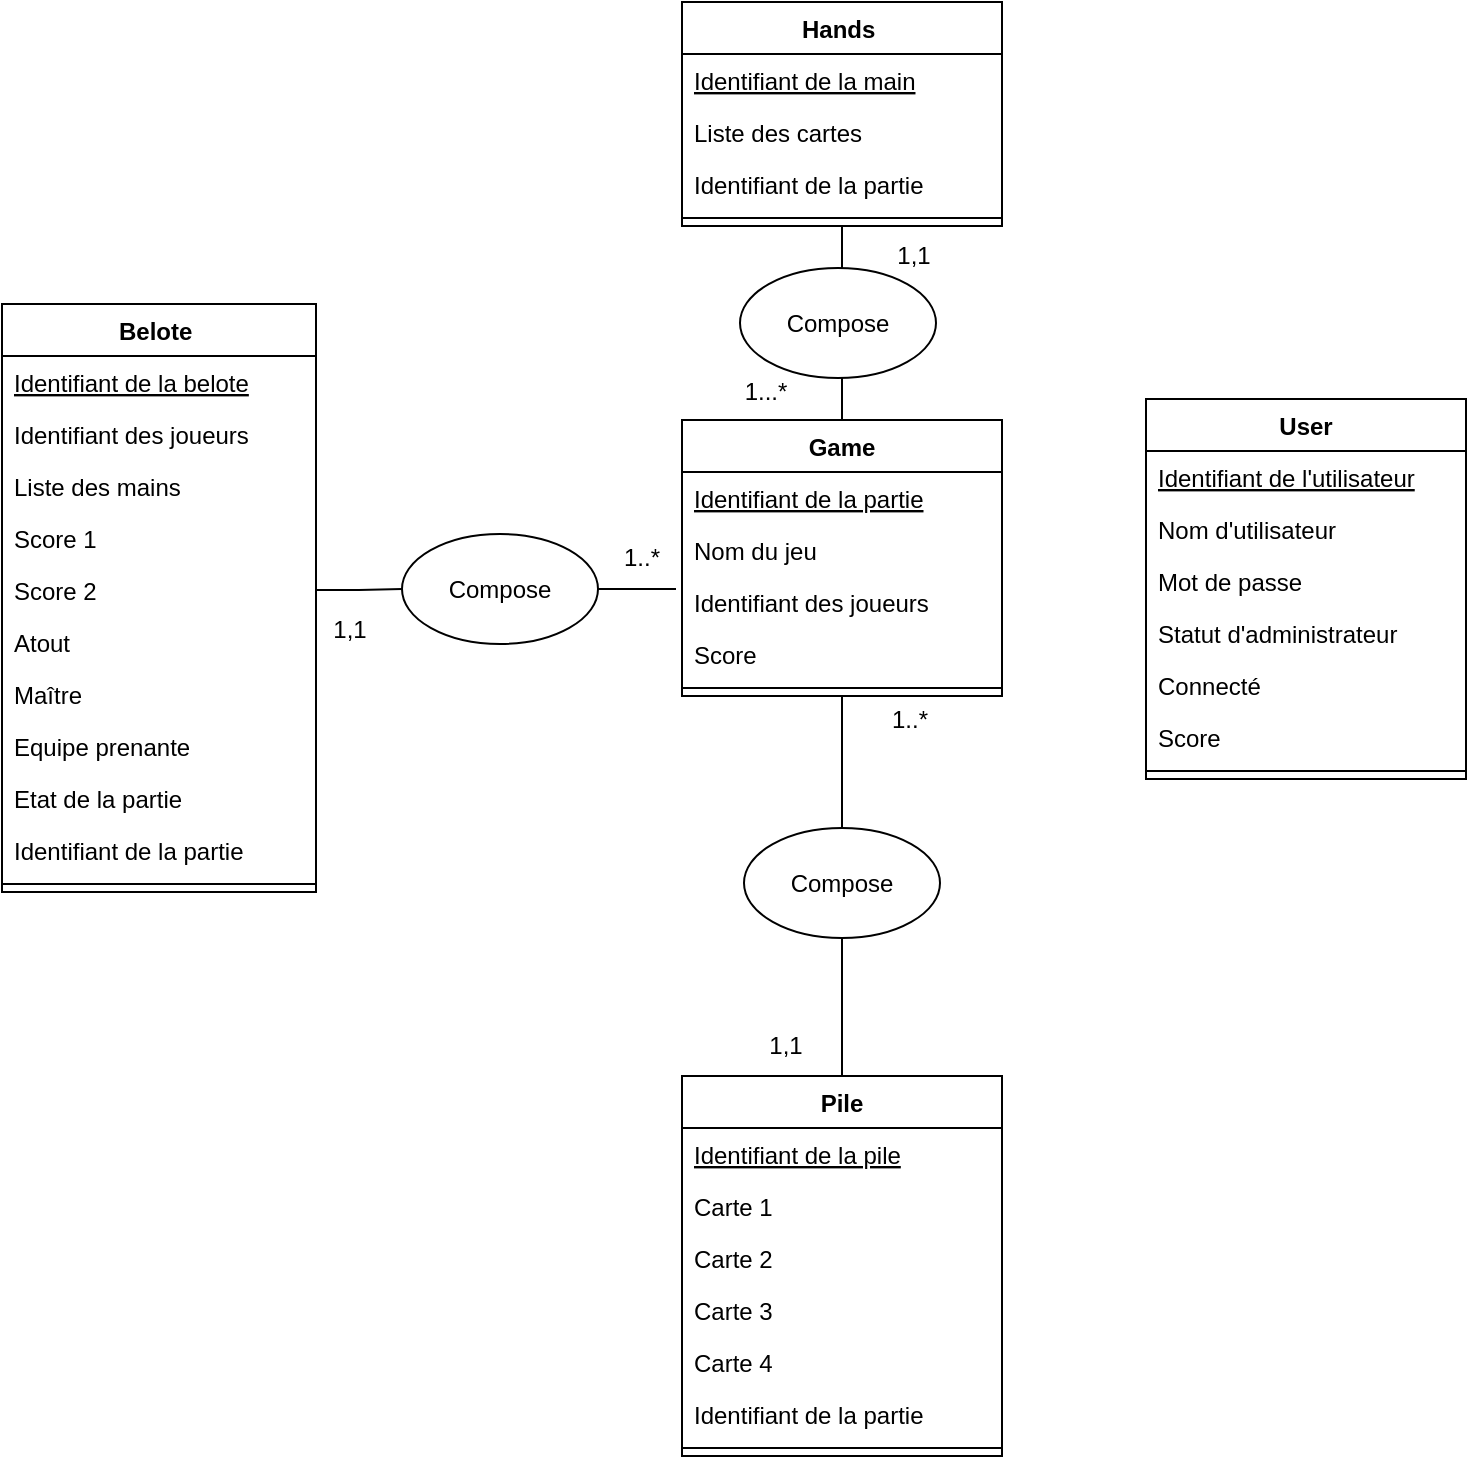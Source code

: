 <mxfile version="13.10.1" type="gitlab">
  <diagram id="u2k9YgKXEppA67yH9Mc5" name="Page-1">
    <mxGraphModel dx="1240" dy="689" grid="0" gridSize="10" guides="1" tooltips="1" connect="1" arrows="1" fold="1" page="1" pageScale="1" pageWidth="827" pageHeight="1169" background="#ffffff" math="0" shadow="0">
      <root>
        <mxCell id="0" />
        <mxCell id="1" parent="0" />
        <mxCell id="-arFP9ezlj2UpWzrarVk-1" value="User" style="swimlane;fontStyle=1;align=center;verticalAlign=top;childLayout=stackLayout;horizontal=1;startSize=26;horizontalStack=0;resizeParent=1;resizeParentMax=0;resizeLast=0;collapsible=1;marginBottom=0;" parent="1" vertex="1">
          <mxGeometry x="574" y="424.5" width="160" height="190" as="geometry" />
        </mxCell>
        <mxCell id="-arFP9ezlj2UpWzrarVk-2" value="Identifiant de l&#39;utilisateur" style="text;strokeColor=none;fillColor=none;align=left;verticalAlign=top;spacingLeft=4;spacingRight=4;overflow=hidden;rotatable=0;points=[[0,0.5],[1,0.5]];portConstraint=eastwest;fontStyle=4" parent="-arFP9ezlj2UpWzrarVk-1" vertex="1">
          <mxGeometry y="26" width="160" height="26" as="geometry" />
        </mxCell>
        <mxCell id="-arFP9ezlj2UpWzrarVk-3" value="Nom d&#39;utilisateur" style="text;strokeColor=none;fillColor=none;align=left;verticalAlign=top;spacingLeft=4;spacingRight=4;overflow=hidden;rotatable=0;points=[[0,0.5],[1,0.5]];portConstraint=eastwest;" parent="-arFP9ezlj2UpWzrarVk-1" vertex="1">
          <mxGeometry y="52" width="160" height="26" as="geometry" />
        </mxCell>
        <mxCell id="-arFP9ezlj2UpWzrarVk-4" value="Mot de passe" style="text;strokeColor=none;fillColor=none;align=left;verticalAlign=top;spacingLeft=4;spacingRight=4;overflow=hidden;rotatable=0;points=[[0,0.5],[1,0.5]];portConstraint=eastwest;" parent="-arFP9ezlj2UpWzrarVk-1" vertex="1">
          <mxGeometry y="78" width="160" height="26" as="geometry" />
        </mxCell>
        <mxCell id="-arFP9ezlj2UpWzrarVk-5" value="Statut d&#39;administrateur" style="text;strokeColor=none;fillColor=none;align=left;verticalAlign=top;spacingLeft=4;spacingRight=4;overflow=hidden;rotatable=0;points=[[0,0.5],[1,0.5]];portConstraint=eastwest;" parent="-arFP9ezlj2UpWzrarVk-1" vertex="1">
          <mxGeometry y="104" width="160" height="26" as="geometry" />
        </mxCell>
        <mxCell id="-arFP9ezlj2UpWzrarVk-6" value="Connecté" style="text;strokeColor=none;fillColor=none;align=left;verticalAlign=top;spacingLeft=4;spacingRight=4;overflow=hidden;rotatable=0;points=[[0,0.5],[1,0.5]];portConstraint=eastwest;" parent="-arFP9ezlj2UpWzrarVk-1" vertex="1">
          <mxGeometry y="130" width="160" height="26" as="geometry" />
        </mxCell>
        <mxCell id="-arFP9ezlj2UpWzrarVk-7" value="Score" style="text;strokeColor=none;fillColor=none;align=left;verticalAlign=top;spacingLeft=4;spacingRight=4;overflow=hidden;rotatable=0;points=[[0,0.5],[1,0.5]];portConstraint=eastwest;" parent="-arFP9ezlj2UpWzrarVk-1" vertex="1">
          <mxGeometry y="156" width="160" height="26" as="geometry" />
        </mxCell>
        <mxCell id="-arFP9ezlj2UpWzrarVk-8" value="" style="line;strokeWidth=1;fillColor=none;align=left;verticalAlign=middle;spacingTop=-1;spacingLeft=3;spacingRight=3;rotatable=0;labelPosition=right;points=[];portConstraint=eastwest;" parent="-arFP9ezlj2UpWzrarVk-1" vertex="1">
          <mxGeometry y="182" width="160" height="8" as="geometry" />
        </mxCell>
        <mxCell id="-arFP9ezlj2UpWzrarVk-9" style="edgeStyle=orthogonalEdgeStyle;rounded=0;orthogonalLoop=1;jettySize=auto;html=1;exitX=0.5;exitY=0;exitDx=0;exitDy=0;endArrow=none;endFill=0;startSize=13;endSize=11;entryX=0.5;entryY=1;entryDx=0;entryDy=0;" parent="1" source="-arFP9ezlj2UpWzrarVk-29" edge="1" target="-arFP9ezlj2UpWzrarVk-18">
          <mxGeometry relative="1" as="geometry">
            <mxPoint x="600" y="320" as="targetPoint" />
          </mxGeometry>
        </mxCell>
        <mxCell id="-arFP9ezlj2UpWzrarVk-10" value="Pile" style="swimlane;fontStyle=1;align=center;verticalAlign=top;childLayout=stackLayout;horizontal=1;startSize=26;horizontalStack=0;resizeParent=1;resizeParentMax=0;resizeLast=0;collapsible=1;marginBottom=0;" parent="1" vertex="1">
          <mxGeometry x="342" y="763" width="160" height="190" as="geometry" />
        </mxCell>
        <mxCell id="-arFP9ezlj2UpWzrarVk-11" value="Identifiant de la pile" style="text;strokeColor=none;fillColor=none;align=left;verticalAlign=top;spacingLeft=4;spacingRight=4;overflow=hidden;rotatable=0;points=[[0,0.5],[1,0.5]];portConstraint=eastwest;fontStyle=4" parent="-arFP9ezlj2UpWzrarVk-10" vertex="1">
          <mxGeometry y="26" width="160" height="26" as="geometry" />
        </mxCell>
        <mxCell id="-arFP9ezlj2UpWzrarVk-12" value="Carte 1" style="text;strokeColor=none;fillColor=none;align=left;verticalAlign=top;spacingLeft=4;spacingRight=4;overflow=hidden;rotatable=0;points=[[0,0.5],[1,0.5]];portConstraint=eastwest;" parent="-arFP9ezlj2UpWzrarVk-10" vertex="1">
          <mxGeometry y="52" width="160" height="26" as="geometry" />
        </mxCell>
        <mxCell id="-arFP9ezlj2UpWzrarVk-13" value="Carte 2" style="text;strokeColor=none;fillColor=none;align=left;verticalAlign=top;spacingLeft=4;spacingRight=4;overflow=hidden;rotatable=0;points=[[0,0.5],[1,0.5]];portConstraint=eastwest;" parent="-arFP9ezlj2UpWzrarVk-10" vertex="1">
          <mxGeometry y="78" width="160" height="26" as="geometry" />
        </mxCell>
        <mxCell id="-arFP9ezlj2UpWzrarVk-14" value="Carte 3" style="text;strokeColor=none;fillColor=none;align=left;verticalAlign=top;spacingLeft=4;spacingRight=4;overflow=hidden;rotatable=0;points=[[0,0.5],[1,0.5]];portConstraint=eastwest;" parent="-arFP9ezlj2UpWzrarVk-10" vertex="1">
          <mxGeometry y="104" width="160" height="26" as="geometry" />
        </mxCell>
        <mxCell id="-arFP9ezlj2UpWzrarVk-15" value="Carte 4" style="text;strokeColor=none;fillColor=none;align=left;verticalAlign=top;spacingLeft=4;spacingRight=4;overflow=hidden;rotatable=0;points=[[0,0.5],[1,0.5]];portConstraint=eastwest;" parent="-arFP9ezlj2UpWzrarVk-10" vertex="1">
          <mxGeometry y="130" width="160" height="26" as="geometry" />
        </mxCell>
        <mxCell id="-arFP9ezlj2UpWzrarVk-16" value="Identifiant de la partie " style="text;strokeColor=none;fillColor=none;align=left;verticalAlign=top;spacingLeft=4;spacingRight=4;overflow=hidden;rotatable=0;points=[[0,0.5],[1,0.5]];portConstraint=eastwest;" parent="-arFP9ezlj2UpWzrarVk-10" vertex="1">
          <mxGeometry y="156" width="160" height="26" as="geometry" />
        </mxCell>
        <mxCell id="-arFP9ezlj2UpWzrarVk-17" value="" style="line;strokeWidth=1;fillColor=none;align=left;verticalAlign=middle;spacingTop=-1;spacingLeft=3;spacingRight=3;rotatable=0;labelPosition=right;points=[];portConstraint=eastwest;" parent="-arFP9ezlj2UpWzrarVk-10" vertex="1">
          <mxGeometry y="182" width="160" height="8" as="geometry" />
        </mxCell>
        <mxCell id="E3T8dcTo_AGosjMK_uAr-31" style="edgeStyle=orthogonalEdgeStyle;rounded=0;orthogonalLoop=1;jettySize=auto;html=1;exitX=0.5;exitY=0;exitDx=0;exitDy=0;entryX=0.5;entryY=1;entryDx=0;entryDy=0;endArrow=none;endFill=0;" edge="1" parent="1" source="-arFP9ezlj2UpWzrarVk-18" target="E3T8dcTo_AGosjMK_uAr-22">
          <mxGeometry relative="1" as="geometry" />
        </mxCell>
        <mxCell id="-arFP9ezlj2UpWzrarVk-18" value="Game" style="swimlane;fontStyle=1;align=center;verticalAlign=top;childLayout=stackLayout;horizontal=1;startSize=26;horizontalStack=0;resizeParent=1;resizeParentMax=0;resizeLast=0;collapsible=1;marginBottom=0;" parent="1" vertex="1">
          <mxGeometry x="342" y="435" width="160" height="138" as="geometry" />
        </mxCell>
        <mxCell id="-arFP9ezlj2UpWzrarVk-19" value="Identifiant de la partie" style="text;strokeColor=none;fillColor=none;align=left;verticalAlign=top;spacingLeft=4;spacingRight=4;overflow=hidden;rotatable=0;points=[[0,0.5],[1,0.5]];portConstraint=eastwest;fontStyle=4" parent="-arFP9ezlj2UpWzrarVk-18" vertex="1">
          <mxGeometry y="26" width="160" height="26" as="geometry" />
        </mxCell>
        <mxCell id="-arFP9ezlj2UpWzrarVk-20" value="Nom du jeu" style="text;strokeColor=none;fillColor=none;align=left;verticalAlign=top;spacingLeft=4;spacingRight=4;overflow=hidden;rotatable=0;points=[[0,0.5],[1,0.5]];portConstraint=eastwest;" parent="-arFP9ezlj2UpWzrarVk-18" vertex="1">
          <mxGeometry y="52" width="160" height="26" as="geometry" />
        </mxCell>
        <mxCell id="-arFP9ezlj2UpWzrarVk-22" value="Identifiant des joueurs" style="text;strokeColor=none;fillColor=none;align=left;verticalAlign=top;spacingLeft=4;spacingRight=4;overflow=hidden;rotatable=0;points=[[0,0.5],[1,0.5]];portConstraint=eastwest;" parent="-arFP9ezlj2UpWzrarVk-18" vertex="1">
          <mxGeometry y="78" width="160" height="26" as="geometry" />
        </mxCell>
        <mxCell id="-arFP9ezlj2UpWzrarVk-25" value="Score" style="text;strokeColor=none;fillColor=none;align=left;verticalAlign=top;spacingLeft=4;spacingRight=4;overflow=hidden;rotatable=0;points=[[0,0.5],[1,0.5]];portConstraint=eastwest;" parent="-arFP9ezlj2UpWzrarVk-18" vertex="1">
          <mxGeometry y="104" width="160" height="26" as="geometry" />
        </mxCell>
        <mxCell id="-arFP9ezlj2UpWzrarVk-26" value="" style="line;strokeWidth=1;fillColor=none;align=left;verticalAlign=middle;spacingTop=-1;spacingLeft=3;spacingRight=3;rotatable=0;labelPosition=right;points=[];portConstraint=eastwest;" parent="-arFP9ezlj2UpWzrarVk-18" vertex="1">
          <mxGeometry y="130" width="160" height="8" as="geometry" />
        </mxCell>
        <mxCell id="-arFP9ezlj2UpWzrarVk-27" value="1,1" style="text;html=1;strokeColor=none;fillColor=none;align=center;verticalAlign=middle;whiteSpace=wrap;rounded=0;fontSize=12;" parent="1" vertex="1">
          <mxGeometry x="374" y="738" width="40" height="20" as="geometry" />
        </mxCell>
        <mxCell id="-arFP9ezlj2UpWzrarVk-28" value="1..*" style="text;html=1;strokeColor=none;fillColor=none;align=center;verticalAlign=middle;whiteSpace=wrap;rounded=0;fontSize=12;" parent="1" vertex="1">
          <mxGeometry x="436" y="575" width="40" height="20" as="geometry" />
        </mxCell>
        <mxCell id="-arFP9ezlj2UpWzrarVk-29" value="Compose" style="ellipse;whiteSpace=wrap;html=1;" parent="1" vertex="1">
          <mxGeometry x="373" y="639" width="98" height="55" as="geometry" />
        </mxCell>
        <mxCell id="E3T8dcTo_AGosjMK_uAr-4" style="edgeStyle=orthogonalEdgeStyle;rounded=0;orthogonalLoop=1;jettySize=auto;html=1;exitX=0.5;exitY=0;exitDx=0;exitDy=0;endArrow=none;endFill=0;startSize=13;endSize=11;entryX=0.5;entryY=1;entryDx=0;entryDy=0;" edge="1" parent="1" source="-arFP9ezlj2UpWzrarVk-10" target="-arFP9ezlj2UpWzrarVk-29">
          <mxGeometry relative="1" as="geometry">
            <mxPoint x="425" y="207" as="targetPoint" />
            <mxPoint x="425" y="456" as="sourcePoint" />
          </mxGeometry>
        </mxCell>
        <mxCell id="E3T8dcTo_AGosjMK_uAr-7" value="Belote " style="swimlane;fontStyle=1;align=center;verticalAlign=top;childLayout=stackLayout;horizontal=1;startSize=26;horizontalStack=0;resizeParent=1;resizeParentMax=0;resizeLast=0;collapsible=1;marginBottom=0;" vertex="1" parent="1">
          <mxGeometry x="2" y="377" width="157" height="294" as="geometry" />
        </mxCell>
        <mxCell id="E3T8dcTo_AGosjMK_uAr-8" value="Identifiant de la belote" style="text;strokeColor=none;fillColor=none;align=left;verticalAlign=top;spacingLeft=4;spacingRight=4;overflow=hidden;rotatable=0;points=[[0,0.5],[1,0.5]];portConstraint=eastwest;fontStyle=4" vertex="1" parent="E3T8dcTo_AGosjMK_uAr-7">
          <mxGeometry y="26" width="157" height="26" as="geometry" />
        </mxCell>
        <mxCell id="E3T8dcTo_AGosjMK_uAr-9" value="Identifiant des joueurs" style="text;strokeColor=none;fillColor=none;align=left;verticalAlign=top;spacingLeft=4;spacingRight=4;overflow=hidden;rotatable=0;points=[[0,0.5],[1,0.5]];portConstraint=eastwest;" vertex="1" parent="E3T8dcTo_AGosjMK_uAr-7">
          <mxGeometry y="52" width="157" height="26" as="geometry" />
        </mxCell>
        <mxCell id="E3T8dcTo_AGosjMK_uAr-10" value="Liste des mains" style="text;strokeColor=none;fillColor=none;align=left;verticalAlign=top;spacingLeft=4;spacingRight=4;overflow=hidden;rotatable=0;points=[[0,0.5],[1,0.5]];portConstraint=eastwest;" vertex="1" parent="E3T8dcTo_AGosjMK_uAr-7">
          <mxGeometry y="78" width="157" height="26" as="geometry" />
        </mxCell>
        <mxCell id="E3T8dcTo_AGosjMK_uAr-11" value="Score 1" style="text;strokeColor=none;fillColor=none;align=left;verticalAlign=top;spacingLeft=4;spacingRight=4;overflow=hidden;rotatable=0;points=[[0,0.5],[1,0.5]];portConstraint=eastwest;" vertex="1" parent="E3T8dcTo_AGosjMK_uAr-7">
          <mxGeometry y="104" width="157" height="26" as="geometry" />
        </mxCell>
        <mxCell id="E3T8dcTo_AGosjMK_uAr-12" value="Score 2" style="text;strokeColor=none;fillColor=none;align=left;verticalAlign=top;spacingLeft=4;spacingRight=4;overflow=hidden;rotatable=0;points=[[0,0.5],[1,0.5]];portConstraint=eastwest;" vertex="1" parent="E3T8dcTo_AGosjMK_uAr-7">
          <mxGeometry y="130" width="157" height="26" as="geometry" />
        </mxCell>
        <mxCell id="E3T8dcTo_AGosjMK_uAr-13" value="Atout" style="text;strokeColor=none;fillColor=none;align=left;verticalAlign=top;spacingLeft=4;spacingRight=4;overflow=hidden;rotatable=0;points=[[0,0.5],[1,0.5]];portConstraint=eastwest;" vertex="1" parent="E3T8dcTo_AGosjMK_uAr-7">
          <mxGeometry y="156" width="157" height="26" as="geometry" />
        </mxCell>
        <mxCell id="E3T8dcTo_AGosjMK_uAr-14" value="Maître" style="text;strokeColor=none;fillColor=none;align=left;verticalAlign=top;spacingLeft=4;spacingRight=4;overflow=hidden;rotatable=0;points=[[0,0.5],[1,0.5]];portConstraint=eastwest;" vertex="1" parent="E3T8dcTo_AGosjMK_uAr-7">
          <mxGeometry y="182" width="157" height="26" as="geometry" />
        </mxCell>
        <mxCell id="E3T8dcTo_AGosjMK_uAr-15" value="Equipe prenante" style="text;strokeColor=none;fillColor=none;align=left;verticalAlign=top;spacingLeft=4;spacingRight=4;overflow=hidden;rotatable=0;points=[[0,0.5],[1,0.5]];portConstraint=eastwest;" vertex="1" parent="E3T8dcTo_AGosjMK_uAr-7">
          <mxGeometry y="208" width="157" height="26" as="geometry" />
        </mxCell>
        <mxCell id="E3T8dcTo_AGosjMK_uAr-16" value="Etat de la partie" style="text;strokeColor=none;fillColor=none;align=left;verticalAlign=top;spacingLeft=4;spacingRight=4;overflow=hidden;rotatable=0;points=[[0,0.5],[1,0.5]];portConstraint=eastwest;" vertex="1" parent="E3T8dcTo_AGosjMK_uAr-7">
          <mxGeometry y="234" width="157" height="26" as="geometry" />
        </mxCell>
        <mxCell id="E3T8dcTo_AGosjMK_uAr-17" value="Identifiant de la partie " style="text;strokeColor=none;fillColor=none;align=left;verticalAlign=top;spacingLeft=4;spacingRight=4;overflow=hidden;rotatable=0;points=[[0,0.5],[1,0.5]];portConstraint=eastwest;" vertex="1" parent="E3T8dcTo_AGosjMK_uAr-7">
          <mxGeometry y="260" width="157" height="26" as="geometry" />
        </mxCell>
        <mxCell id="E3T8dcTo_AGosjMK_uAr-18" value="" style="line;strokeWidth=1;fillColor=none;align=left;verticalAlign=middle;spacingTop=-1;spacingLeft=3;spacingRight=3;rotatable=0;labelPosition=right;points=[];portConstraint=eastwest;" vertex="1" parent="E3T8dcTo_AGosjMK_uAr-7">
          <mxGeometry y="286" width="157" height="8" as="geometry" />
        </mxCell>
        <mxCell id="E3T8dcTo_AGosjMK_uAr-19" value="1,1" style="text;html=1;strokeColor=none;fillColor=none;align=center;verticalAlign=middle;whiteSpace=wrap;rounded=0;" vertex="1" parent="1">
          <mxGeometry x="156" y="530" width="40" height="20" as="geometry" />
        </mxCell>
        <mxCell id="E3T8dcTo_AGosjMK_uAr-22" value="Hands " style="swimlane;fontStyle=1;align=center;verticalAlign=top;childLayout=stackLayout;horizontal=1;startSize=26;horizontalStack=0;resizeParent=1;resizeParentMax=0;resizeLast=0;collapsible=1;marginBottom=0;" vertex="1" parent="1">
          <mxGeometry x="342" y="226" width="160" height="112" as="geometry" />
        </mxCell>
        <mxCell id="E3T8dcTo_AGosjMK_uAr-23" value="Identifiant de la main" style="text;strokeColor=none;fillColor=none;align=left;verticalAlign=top;spacingLeft=4;spacingRight=4;overflow=hidden;rotatable=0;points=[[0,0.5],[1,0.5]];portConstraint=eastwest;fontStyle=4" vertex="1" parent="E3T8dcTo_AGosjMK_uAr-22">
          <mxGeometry y="26" width="160" height="26" as="geometry" />
        </mxCell>
        <mxCell id="E3T8dcTo_AGosjMK_uAr-24" value="Liste des cartes " style="text;strokeColor=none;fillColor=none;align=left;verticalAlign=top;spacingLeft=4;spacingRight=4;overflow=hidden;rotatable=0;points=[[0,0.5],[1,0.5]];portConstraint=eastwest;" vertex="1" parent="E3T8dcTo_AGosjMK_uAr-22">
          <mxGeometry y="52" width="160" height="26" as="geometry" />
        </mxCell>
        <mxCell id="E3T8dcTo_AGosjMK_uAr-25" value="Identifiant de la partie " style="text;strokeColor=none;fillColor=none;align=left;verticalAlign=top;spacingLeft=4;spacingRight=4;overflow=hidden;rotatable=0;points=[[0,0.5],[1,0.5]];portConstraint=eastwest;" vertex="1" parent="E3T8dcTo_AGosjMK_uAr-22">
          <mxGeometry y="78" width="160" height="26" as="geometry" />
        </mxCell>
        <mxCell id="E3T8dcTo_AGosjMK_uAr-26" value="" style="line;strokeWidth=1;fillColor=none;align=left;verticalAlign=middle;spacingTop=-1;spacingLeft=3;spacingRight=3;rotatable=0;labelPosition=right;points=[];portConstraint=eastwest;" vertex="1" parent="E3T8dcTo_AGosjMK_uAr-22">
          <mxGeometry y="104" width="160" height="8" as="geometry" />
        </mxCell>
        <mxCell id="E3T8dcTo_AGosjMK_uAr-27" value="1...*" style="text;html=1;strokeColor=none;fillColor=none;align=center;verticalAlign=middle;whiteSpace=wrap;rounded=0;" vertex="1" parent="1">
          <mxGeometry x="364" y="411" width="40" height="20" as="geometry" />
        </mxCell>
        <mxCell id="E3T8dcTo_AGosjMK_uAr-28" value="1,1" style="text;html=1;strokeColor=none;fillColor=none;align=center;verticalAlign=middle;whiteSpace=wrap;rounded=0;" vertex="1" parent="1">
          <mxGeometry x="438" y="343" width="40" height="20" as="geometry" />
        </mxCell>
        <mxCell id="E3T8dcTo_AGosjMK_uAr-32" value="Compose" style="ellipse;whiteSpace=wrap;html=1;" vertex="1" parent="1">
          <mxGeometry x="371" y="359" width="98" height="55" as="geometry" />
        </mxCell>
        <mxCell id="E3T8dcTo_AGosjMK_uAr-39" style="edgeStyle=orthogonalEdgeStyle;rounded=0;orthogonalLoop=1;jettySize=auto;html=1;exitX=1;exitY=0.5;exitDx=0;exitDy=0;entryX=-0.019;entryY=0.269;entryDx=0;entryDy=0;entryPerimeter=0;endArrow=none;endFill=0;" edge="1" parent="1" source="E3T8dcTo_AGosjMK_uAr-38" target="-arFP9ezlj2UpWzrarVk-22">
          <mxGeometry relative="1" as="geometry" />
        </mxCell>
        <mxCell id="E3T8dcTo_AGosjMK_uAr-38" value="Compose" style="ellipse;whiteSpace=wrap;html=1;" vertex="1" parent="1">
          <mxGeometry x="202" y="492" width="98" height="55" as="geometry" />
        </mxCell>
        <mxCell id="E3T8dcTo_AGosjMK_uAr-41" style="edgeStyle=orthogonalEdgeStyle;rounded=0;orthogonalLoop=1;jettySize=auto;html=1;exitX=1;exitY=0.5;exitDx=0;exitDy=0;endArrow=none;endFill=0;" edge="1" parent="1" source="E3T8dcTo_AGosjMK_uAr-12" target="E3T8dcTo_AGosjMK_uAr-38">
          <mxGeometry relative="1" as="geometry">
            <mxPoint x="159" y="520" as="sourcePoint" />
            <mxPoint x="338.96" y="519.994" as="targetPoint" />
          </mxGeometry>
        </mxCell>
        <mxCell id="E3T8dcTo_AGosjMK_uAr-42" value="1..*" style="text;html=1;strokeColor=none;fillColor=none;align=center;verticalAlign=middle;whiteSpace=wrap;rounded=0;fontSize=12;" vertex="1" parent="1">
          <mxGeometry x="302" y="494" width="40" height="20" as="geometry" />
        </mxCell>
      </root>
    </mxGraphModel>
  </diagram>
</mxfile>
